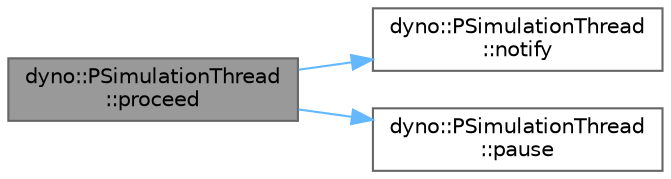 digraph "dyno::PSimulationThread::proceed"
{
 // LATEX_PDF_SIZE
  bgcolor="transparent";
  edge [fontname=Helvetica,fontsize=10,labelfontname=Helvetica,labelfontsize=10];
  node [fontname=Helvetica,fontsize=10,shape=box,height=0.2,width=0.4];
  rankdir="LR";
  Node1 [id="Node000001",label="dyno::PSimulationThread\l::proceed",height=0.2,width=0.4,color="gray40", fillcolor="grey60", style="filled", fontcolor="black",tooltip="Continue the simulation from the current frame."];
  Node1 -> Node2 [id="edge1_Node000001_Node000002",color="steelblue1",style="solid",tooltip=" "];
  Node2 [id="Node000002",label="dyno::PSimulationThread\l::notify",height=0.2,width=0.4,color="grey40", fillcolor="white", style="filled",URL="$classdyno_1_1_p_simulation_thread.html#adea9d0cba8dd2f70cc9b60c74c3b4071",tooltip=" "];
  Node1 -> Node3 [id="edge2_Node000001_Node000003",color="steelblue1",style="solid",tooltip=" "];
  Node3 [id="Node000003",label="dyno::PSimulationThread\l::pause",height=0.2,width=0.4,color="grey40", fillcolor="white", style="filled",URL="$classdyno_1_1_p_simulation_thread.html#a7dba012537618b2cf001a17714160bf6",tooltip=" "];
}
